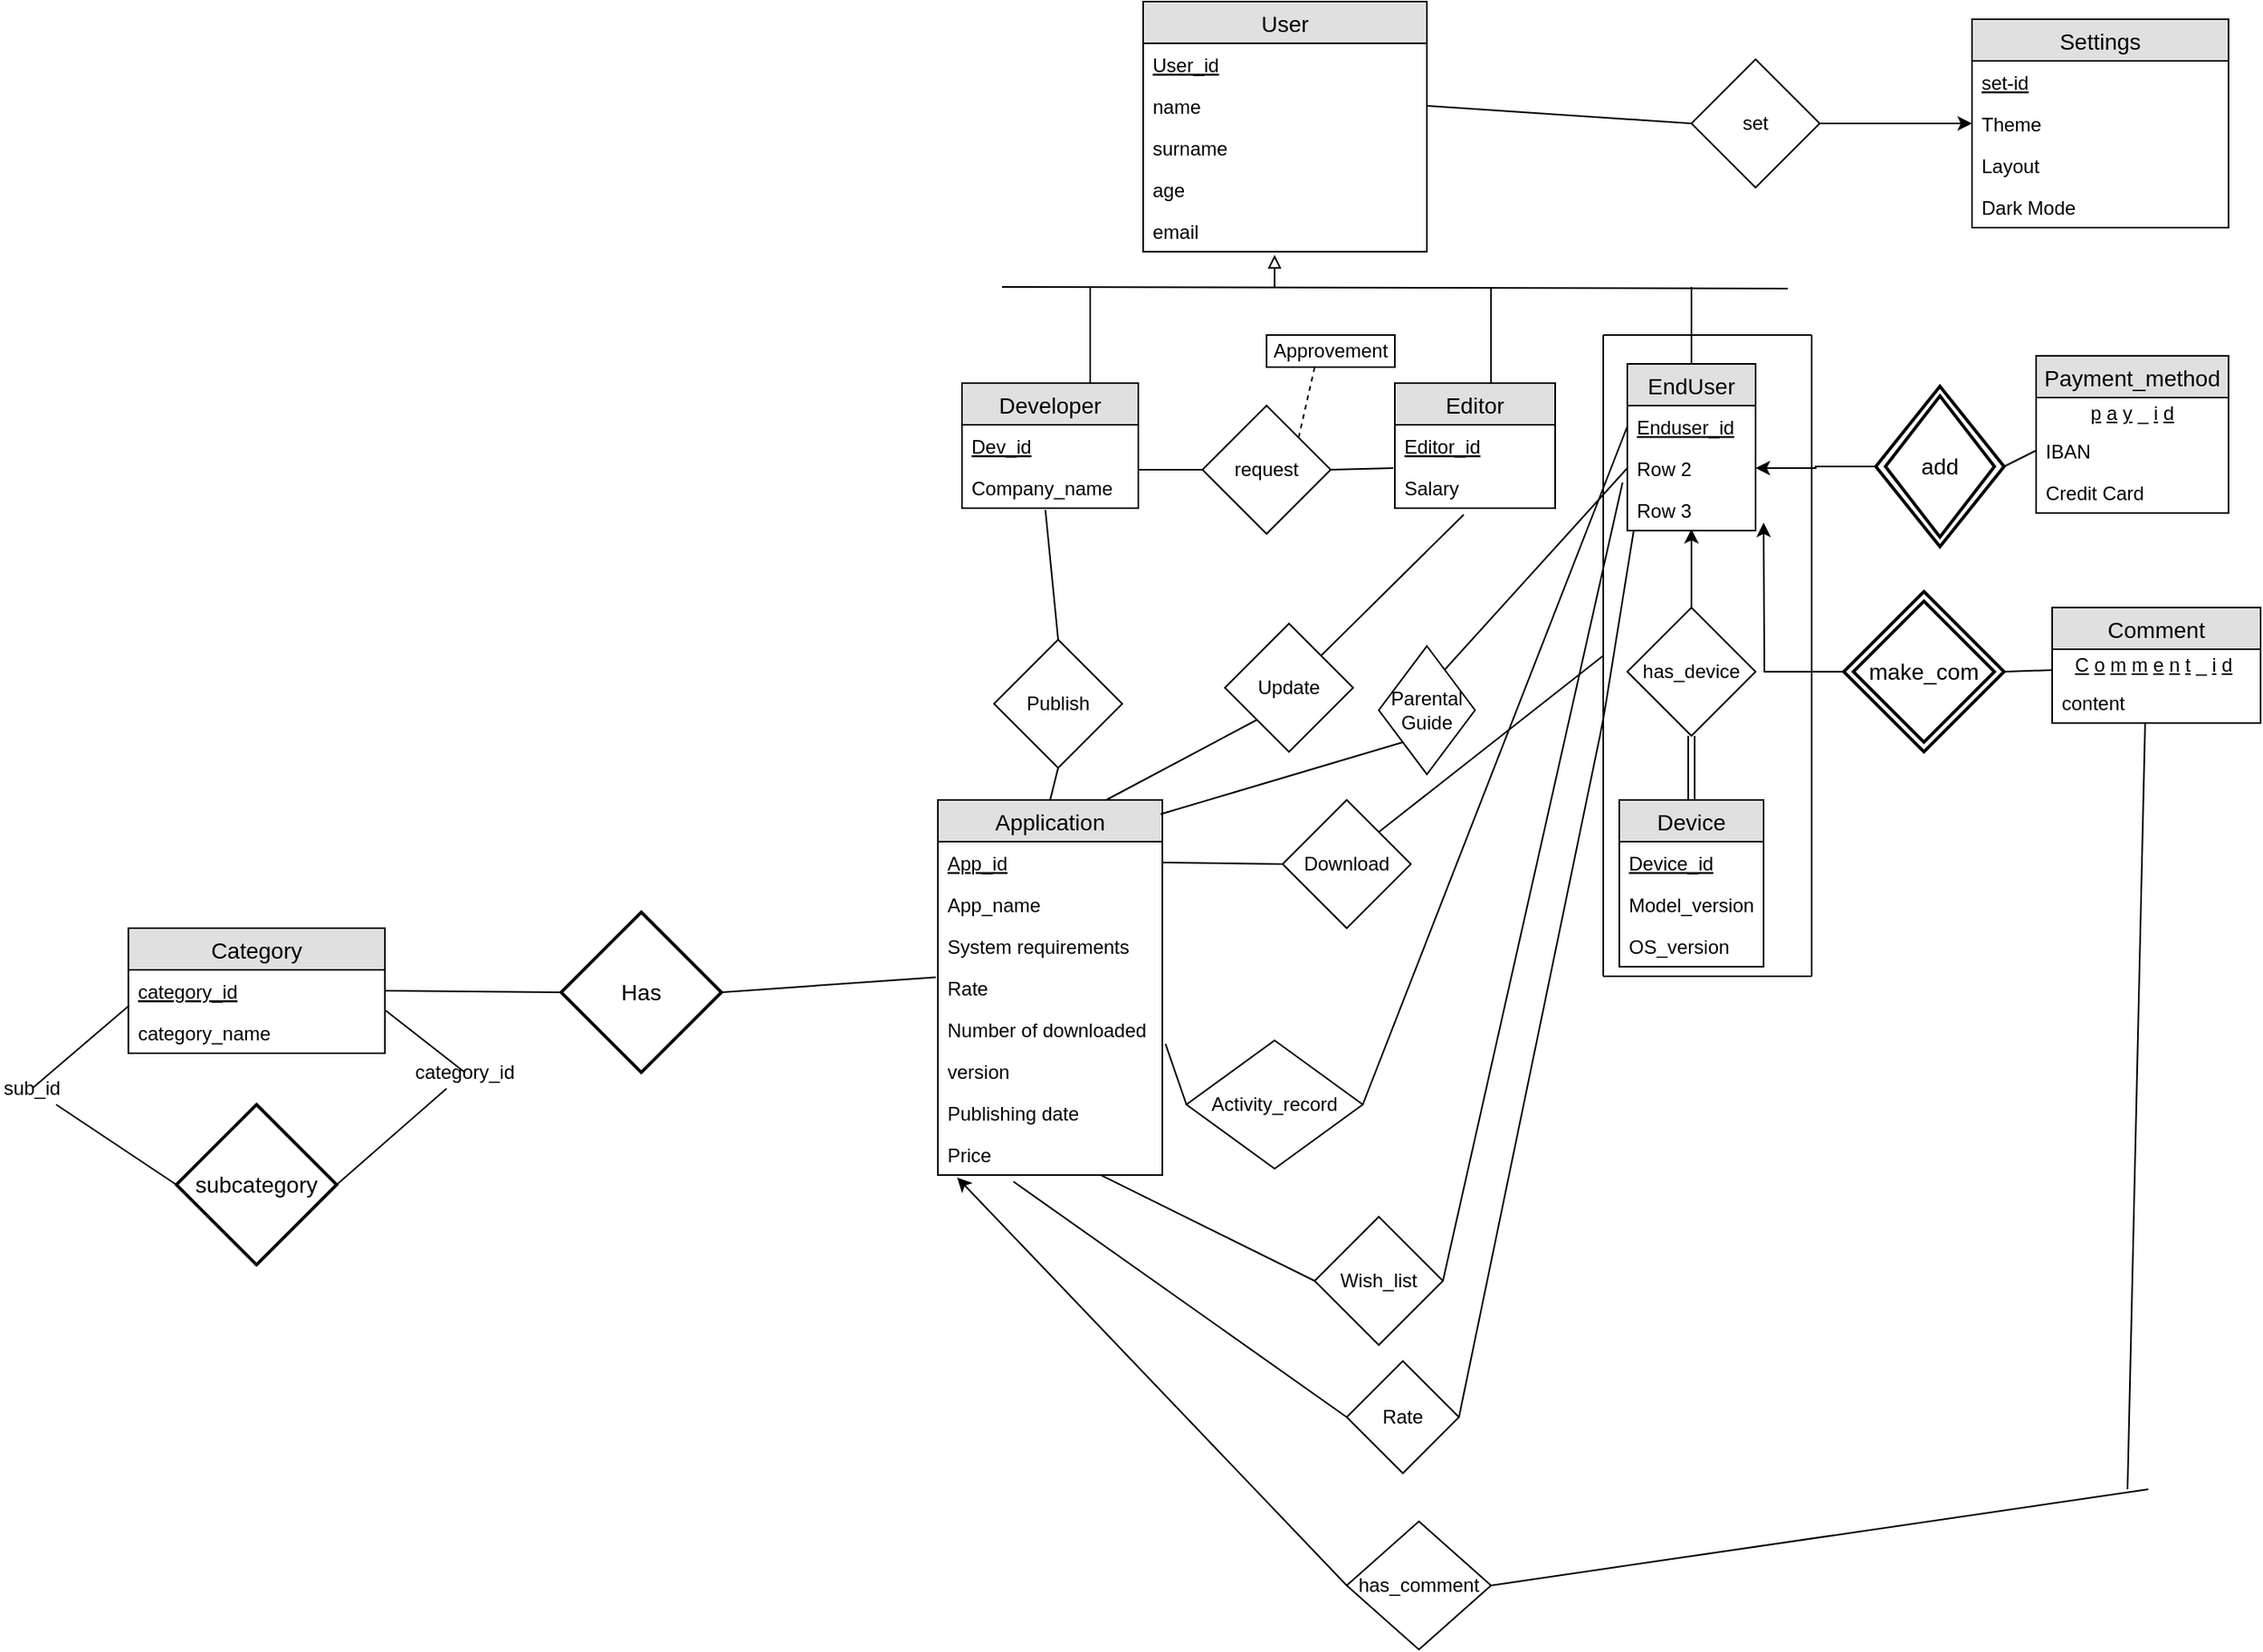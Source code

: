 <mxfile version="12.1.3" type="device" pages="1"><diagram id="Q2hdmKUoS2Ps14CdoK4Z" name="Page-1"><mxGraphModel dx="1789" dy="1694" grid="1" gridSize="10" guides="1" tooltips="1" connect="1" arrows="1" fold="1" page="1" pageScale="1" pageWidth="827" pageHeight="1169" math="0" shadow="0"><root><mxCell id="0"/><mxCell id="1" parent="0"/><mxCell id="pA6uImVti6G3p80KxJh4-6" value="User" style="text;html=1;strokeColor=none;fillColor=none;align=center;verticalAlign=middle;whiteSpace=wrap;rounded=0;" parent="1" vertex="1"><mxGeometry x="220" y="70" width="40" height="20" as="geometry"/></mxCell><mxCell id="pA6uImVti6G3p80KxJh4-11" value="Publish" style="rhombus;whiteSpace=wrap;html=1;" parent="1" vertex="1"><mxGeometry x="50" y="350" width="80" height="80" as="geometry"/></mxCell><mxCell id="pA6uImVti6G3p80KxJh4-71" style="edgeStyle=orthogonalEdgeStyle;rounded=0;orthogonalLoop=1;jettySize=auto;html=1;exitX=0.5;exitY=0;exitDx=0;exitDy=0;entryX=0.5;entryY=0.962;entryDx=0;entryDy=0;entryPerimeter=0;" parent="1" source="pA6uImVti6G3p80KxJh4-18" target="pA6uImVti6G3p80KxJh4-48" edge="1"><mxGeometry relative="1" as="geometry"/></mxCell><mxCell id="pA6uImVti6G3p80KxJh4-18" value="has_device" style="rhombus;whiteSpace=wrap;html=1;" parent="1" vertex="1"><mxGeometry x="445" y="330" width="80" height="80" as="geometry"/></mxCell><mxCell id="pA6uImVti6G3p80KxJh4-20" value="Update" style="rhombus;whiteSpace=wrap;html=1;" parent="1" vertex="1"><mxGeometry x="194" y="340" width="80" height="80" as="geometry"/></mxCell><mxCell id="pA6uImVti6G3p80KxJh4-21" value="" style="endArrow=none;html=1;" parent="1" edge="1"><mxGeometry width="50" height="50" relative="1" as="geometry"><mxPoint x="430" y="560" as="sourcePoint"/><mxPoint x="430" y="160" as="targetPoint"/></mxGeometry></mxCell><mxCell id="pA6uImVti6G3p80KxJh4-22" value="" style="endArrow=none;html=1;" parent="1" edge="1"><mxGeometry width="50" height="50" relative="1" as="geometry"><mxPoint x="430" y="160" as="sourcePoint"/><mxPoint x="560" y="160" as="targetPoint"/></mxGeometry></mxCell><mxCell id="pA6uImVti6G3p80KxJh4-23" value="" style="endArrow=none;html=1;" parent="1" edge="1"><mxGeometry width="50" height="50" relative="1" as="geometry"><mxPoint x="560" y="160" as="sourcePoint"/><mxPoint x="560" y="560" as="targetPoint"/></mxGeometry></mxCell><mxCell id="pA6uImVti6G3p80KxJh4-24" value="" style="endArrow=none;html=1;" parent="1" edge="1"><mxGeometry width="50" height="50" relative="1" as="geometry"><mxPoint x="430" y="560" as="sourcePoint"/><mxPoint x="560" y="560" as="targetPoint"/></mxGeometry></mxCell><mxCell id="pA6uImVti6G3p80KxJh4-89" style="edgeStyle=orthogonalEdgeStyle;rounded=0;orthogonalLoop=1;jettySize=auto;html=1;exitX=0;exitY=0.5;exitDx=0;exitDy=0;entryX=1;entryY=0.5;entryDx=0;entryDy=0;strokeColor=#000000;" parent="1" source="pA6uImVti6G3p80KxJh4-28" target="pA6uImVti6G3p80KxJh4-47" edge="1"><mxGeometry relative="1" as="geometry"/></mxCell><mxCell id="pA6uImVti6G3p80KxJh4-28" value="add" style="rhombus;whiteSpace=wrap;html=1;" parent="1" vertex="1"><mxGeometry x="600" y="202" width="80" height="80" as="geometry"/></mxCell><mxCell id="pA6uImVti6G3p80KxJh4-29" value="Download" style="rhombus;whiteSpace=wrap;html=1;" parent="1" vertex="1"><mxGeometry x="230" y="450" width="80" height="80" as="geometry"/></mxCell><mxCell id="pA6uImVti6G3p80KxJh4-91" style="edgeStyle=orthogonalEdgeStyle;rounded=0;orthogonalLoop=1;jettySize=auto;html=1;exitX=0;exitY=0.5;exitDx=0;exitDy=0;strokeColor=#000000;" parent="1" source="pA6uImVti6G3p80KxJh4-32" edge="1"><mxGeometry relative="1" as="geometry"><mxPoint x="530" y="277" as="targetPoint"/></mxGeometry></mxCell><mxCell id="pA6uImVti6G3p80KxJh4-32" value="make_com" style="rhombus;whiteSpace=wrap;html=1;" parent="1" vertex="1"><mxGeometry x="600" y="330" width="80" height="80" as="geometry"/></mxCell><mxCell id="pA6uImVti6G3p80KxJh4-33" value="User" style="swimlane;fontStyle=0;childLayout=stackLayout;horizontal=1;startSize=26;fillColor=#e0e0e0;horizontalStack=0;resizeParent=1;resizeParentMax=0;resizeLast=0;collapsible=1;marginBottom=0;swimlaneFillColor=#ffffff;align=center;fontSize=14;" parent="1" vertex="1"><mxGeometry x="143" y="-48" width="177" height="156" as="geometry"/></mxCell><mxCell id="pA6uImVti6G3p80KxJh4-34" value="User_id" style="text;strokeColor=none;fillColor=none;spacingLeft=4;spacingRight=4;overflow=hidden;rotatable=0;points=[[0,0.5],[1,0.5]];portConstraint=eastwest;fontSize=12;fontStyle=4" parent="pA6uImVti6G3p80KxJh4-33" vertex="1"><mxGeometry y="26" width="177" height="26" as="geometry"/></mxCell><mxCell id="pA6uImVti6G3p80KxJh4-35" value="name" style="text;strokeColor=none;fillColor=none;spacingLeft=4;spacingRight=4;overflow=hidden;rotatable=0;points=[[0,0.5],[1,0.5]];portConstraint=eastwest;fontSize=12;" parent="pA6uImVti6G3p80KxJh4-33" vertex="1"><mxGeometry y="52" width="177" height="26" as="geometry"/></mxCell><mxCell id="pA6uImVti6G3p80KxJh4-36" value="surname&#10;" style="text;strokeColor=none;fillColor=none;spacingLeft=4;spacingRight=4;overflow=hidden;rotatable=0;points=[[0,0.5],[1,0.5]];portConstraint=eastwest;fontSize=12;" parent="pA6uImVti6G3p80KxJh4-33" vertex="1"><mxGeometry y="78" width="177" height="26" as="geometry"/></mxCell><mxCell id="Wx_9QsLLPKWhqQaAK6DN-22" value="age&#10;" style="text;strokeColor=none;fillColor=none;spacingLeft=4;spacingRight=4;overflow=hidden;rotatable=0;points=[[0,0.5],[1,0.5]];portConstraint=eastwest;fontSize=12;" parent="pA6uImVti6G3p80KxJh4-33" vertex="1"><mxGeometry y="104" width="177" height="26" as="geometry"/></mxCell><mxCell id="Wx_9QsLLPKWhqQaAK6DN-24" value="email&#10;" style="text;strokeColor=none;fillColor=none;spacingLeft=4;spacingRight=4;overflow=hidden;rotatable=0;points=[[0,0.5],[1,0.5]];portConstraint=eastwest;fontSize=12;" parent="pA6uImVti6G3p80KxJh4-33" vertex="1"><mxGeometry y="130" width="177" height="26" as="geometry"/></mxCell><mxCell id="pA6uImVti6G3p80KxJh4-37" value="Developer" style="swimlane;fontStyle=0;childLayout=stackLayout;horizontal=1;startSize=26;fillColor=#e0e0e0;horizontalStack=0;resizeParent=1;resizeParentMax=0;resizeLast=0;collapsible=1;marginBottom=0;swimlaneFillColor=#ffffff;align=center;fontSize=14;" parent="1" vertex="1"><mxGeometry x="30" y="190" width="110" height="78" as="geometry"/></mxCell><mxCell id="pA6uImVti6G3p80KxJh4-38" value="Dev_id" style="text;strokeColor=none;fillColor=none;spacingLeft=4;spacingRight=4;overflow=hidden;rotatable=0;points=[[0,0.5],[1,0.5]];portConstraint=eastwest;fontSize=12;fontStyle=4" parent="pA6uImVti6G3p80KxJh4-37" vertex="1"><mxGeometry y="26" width="110" height="26" as="geometry"/></mxCell><mxCell id="pA6uImVti6G3p80KxJh4-39" value="Company_name" style="text;strokeColor=none;fillColor=none;spacingLeft=4;spacingRight=4;overflow=hidden;rotatable=0;points=[[0,0.5],[1,0.5]];portConstraint=eastwest;fontSize=12;" parent="pA6uImVti6G3p80KxJh4-37" vertex="1"><mxGeometry y="52" width="110" height="26" as="geometry"/></mxCell><mxCell id="pA6uImVti6G3p80KxJh4-41" value="Editor" style="swimlane;fontStyle=0;childLayout=stackLayout;horizontal=1;startSize=26;fillColor=#e0e0e0;horizontalStack=0;resizeParent=1;resizeParentMax=0;resizeLast=0;collapsible=1;marginBottom=0;swimlaneFillColor=#ffffff;align=center;fontSize=14;" parent="1" vertex="1"><mxGeometry x="300" y="190" width="100" height="78" as="geometry"/></mxCell><mxCell id="pA6uImVti6G3p80KxJh4-42" value="Editor_id" style="text;strokeColor=none;fillColor=none;spacingLeft=4;spacingRight=4;overflow=hidden;rotatable=0;points=[[0,0.5],[1,0.5]];portConstraint=eastwest;fontSize=12;fontStyle=4" parent="pA6uImVti6G3p80KxJh4-41" vertex="1"><mxGeometry y="26" width="100" height="26" as="geometry"/></mxCell><mxCell id="pA6uImVti6G3p80KxJh4-43" value="Salary" style="text;strokeColor=none;fillColor=none;spacingLeft=4;spacingRight=4;overflow=hidden;rotatable=0;points=[[0,0.5],[1,0.5]];portConstraint=eastwest;fontSize=12;" parent="pA6uImVti6G3p80KxJh4-41" vertex="1"><mxGeometry y="52" width="100" height="26" as="geometry"/></mxCell><mxCell id="pA6uImVti6G3p80KxJh4-45" value="EndUser" style="swimlane;fontStyle=0;childLayout=stackLayout;horizontal=1;startSize=26;fillColor=#e0e0e0;horizontalStack=0;resizeParent=1;resizeParentMax=0;resizeLast=0;collapsible=1;marginBottom=0;swimlaneFillColor=#ffffff;align=center;fontSize=14;" parent="1" vertex="1"><mxGeometry x="445" y="178" width="80" height="104" as="geometry"/></mxCell><mxCell id="pA6uImVti6G3p80KxJh4-46" value="Enduser_id" style="text;strokeColor=none;fillColor=none;spacingLeft=4;spacingRight=4;overflow=hidden;rotatable=0;points=[[0,0.5],[1,0.5]];portConstraint=eastwest;fontSize=12;fontStyle=4" parent="pA6uImVti6G3p80KxJh4-45" vertex="1"><mxGeometry y="26" width="80" height="26" as="geometry"/></mxCell><mxCell id="pA6uImVti6G3p80KxJh4-47" value="Row 2" style="text;strokeColor=none;fillColor=none;spacingLeft=4;spacingRight=4;overflow=hidden;rotatable=0;points=[[0,0.5],[1,0.5]];portConstraint=eastwest;fontSize=12;" parent="pA6uImVti6G3p80KxJh4-45" vertex="1"><mxGeometry y="52" width="80" height="26" as="geometry"/></mxCell><mxCell id="pA6uImVti6G3p80KxJh4-48" value="Row 3" style="text;strokeColor=none;fillColor=none;spacingLeft=4;spacingRight=4;overflow=hidden;rotatable=0;points=[[0,0.5],[1,0.5]];portConstraint=eastwest;fontSize=12;" parent="pA6uImVti6G3p80KxJh4-45" vertex="1"><mxGeometry y="78" width="80" height="26" as="geometry"/></mxCell><mxCell id="pA6uImVti6G3p80KxJh4-70" style="edgeStyle=orthogonalEdgeStyle;rounded=0;orthogonalLoop=1;jettySize=auto;html=1;exitX=0.5;exitY=0;exitDx=0;exitDy=0;entryX=0.5;entryY=1;entryDx=0;entryDy=0;shape=link;" parent="1" source="pA6uImVti6G3p80KxJh4-49" target="pA6uImVti6G3p80KxJh4-18" edge="1"><mxGeometry relative="1" as="geometry"/></mxCell><mxCell id="pA6uImVti6G3p80KxJh4-49" value="Device" style="swimlane;fontStyle=0;childLayout=stackLayout;horizontal=1;startSize=26;fillColor=#e0e0e0;horizontalStack=0;resizeParent=1;resizeParentMax=0;resizeLast=0;collapsible=1;marginBottom=0;swimlaneFillColor=#ffffff;align=center;fontSize=14;" parent="1" vertex="1"><mxGeometry x="440" y="450" width="90" height="104" as="geometry"/></mxCell><mxCell id="pA6uImVti6G3p80KxJh4-50" value="Device_id" style="text;strokeColor=none;fillColor=none;spacingLeft=4;spacingRight=4;overflow=hidden;rotatable=0;points=[[0,0.5],[1,0.5]];portConstraint=eastwest;fontSize=12;fontStyle=4" parent="pA6uImVti6G3p80KxJh4-49" vertex="1"><mxGeometry y="26" width="90" height="26" as="geometry"/></mxCell><mxCell id="pA6uImVti6G3p80KxJh4-51" value="Model_version" style="text;strokeColor=none;fillColor=none;spacingLeft=4;spacingRight=4;overflow=hidden;rotatable=0;points=[[0,0.5],[1,0.5]];portConstraint=eastwest;fontSize=12;" parent="pA6uImVti6G3p80KxJh4-49" vertex="1"><mxGeometry y="52" width="90" height="26" as="geometry"/></mxCell><mxCell id="pA6uImVti6G3p80KxJh4-52" value="OS_version" style="text;strokeColor=none;fillColor=none;spacingLeft=4;spacingRight=4;overflow=hidden;rotatable=0;points=[[0,0.5],[1,0.5]];portConstraint=eastwest;fontSize=12;" parent="pA6uImVti6G3p80KxJh4-49" vertex="1"><mxGeometry y="78" width="90" height="26" as="geometry"/></mxCell><mxCell id="pA6uImVti6G3p80KxJh4-53" value="Comment" style="swimlane;fontStyle=0;childLayout=stackLayout;horizontal=1;startSize=26;fillColor=#e0e0e0;horizontalStack=0;resizeParent=1;resizeParentMax=0;resizeLast=0;collapsible=1;marginBottom=0;swimlaneFillColor=#ffffff;align=center;fontSize=14;" parent="1" vertex="1"><mxGeometry x="710" y="330" width="130" height="72" as="geometry"/></mxCell><mxCell id="Wx_9QsLLPKWhqQaAK6DN-34" value="&lt;u&gt;C&lt;/u&gt;&amp;nbsp;&lt;u&gt;o&lt;/u&gt;&amp;nbsp;&lt;u&gt;m&lt;/u&gt;&amp;nbsp;&lt;u&gt;m&lt;/u&gt;&amp;nbsp;&lt;u&gt;e&lt;/u&gt;&amp;nbsp;&lt;u&gt;n&lt;/u&gt;&amp;nbsp;&lt;u&gt;t&lt;/u&gt;&amp;nbsp;_ &lt;u&gt;i&lt;/u&gt;&amp;nbsp;&lt;u&gt;d&lt;/u&gt;&amp;nbsp;" style="text;html=1;strokeColor=none;fillColor=none;align=center;verticalAlign=middle;whiteSpace=wrap;rounded=0;" parent="pA6uImVti6G3p80KxJh4-53" vertex="1"><mxGeometry y="26" width="130" height="20" as="geometry"/></mxCell><mxCell id="pA6uImVti6G3p80KxJh4-55" value="content" style="text;strokeColor=none;fillColor=none;spacingLeft=4;spacingRight=4;overflow=hidden;rotatable=0;points=[[0,0.5],[1,0.5]];portConstraint=eastwest;fontSize=12;" parent="pA6uImVti6G3p80KxJh4-53" vertex="1"><mxGeometry y="46" width="130" height="26" as="geometry"/></mxCell><mxCell id="pA6uImVti6G3p80KxJh4-57" value="Payment_method" style="swimlane;fontStyle=0;childLayout=stackLayout;horizontal=1;startSize=26;fillColor=#e0e0e0;horizontalStack=0;resizeParent=1;resizeParentMax=0;resizeLast=0;collapsible=1;marginBottom=0;swimlaneFillColor=#ffffff;align=center;fontSize=14;" parent="1" vertex="1"><mxGeometry x="700" y="173" width="120" height="98" as="geometry"/></mxCell><mxCell id="Wx_9QsLLPKWhqQaAK6DN-35" value="&lt;u&gt;p&lt;/u&gt;&amp;nbsp;&lt;u&gt;a&lt;/u&gt;&amp;nbsp;&lt;u&gt;y&lt;/u&gt;&amp;nbsp;_ &lt;u&gt;i&lt;/u&gt;&amp;nbsp;&lt;u&gt;d&lt;/u&gt;" style="text;html=1;strokeColor=none;fillColor=none;align=center;verticalAlign=middle;whiteSpace=wrap;rounded=0;" parent="pA6uImVti6G3p80KxJh4-57" vertex="1"><mxGeometry y="26" width="120" height="20" as="geometry"/></mxCell><mxCell id="pA6uImVti6G3p80KxJh4-59" value="IBAN" style="text;strokeColor=none;fillColor=none;spacingLeft=4;spacingRight=4;overflow=hidden;rotatable=0;points=[[0,0.5],[1,0.5]];portConstraint=eastwest;fontSize=12;" parent="pA6uImVti6G3p80KxJh4-57" vertex="1"><mxGeometry y="46" width="120" height="26" as="geometry"/></mxCell><mxCell id="pA6uImVti6G3p80KxJh4-60" value="Credit Card" style="text;strokeColor=none;fillColor=none;spacingLeft=4;spacingRight=4;overflow=hidden;rotatable=0;points=[[0,0.5],[1,0.5]];portConstraint=eastwest;fontSize=12;" parent="pA6uImVti6G3p80KxJh4-57" vertex="1"><mxGeometry y="72" width="120" height="26" as="geometry"/></mxCell><mxCell id="pA6uImVti6G3p80KxJh4-61" value="Application" style="swimlane;fontStyle=0;childLayout=stackLayout;horizontal=1;startSize=26;fillColor=#e0e0e0;horizontalStack=0;resizeParent=1;resizeParentMax=0;resizeLast=0;collapsible=1;marginBottom=0;swimlaneFillColor=#ffffff;align=center;fontSize=14;" parent="1" vertex="1"><mxGeometry x="15" y="450" width="140" height="234" as="geometry"/></mxCell><mxCell id="pA6uImVti6G3p80KxJh4-62" value="App_id" style="text;strokeColor=none;fillColor=none;spacingLeft=4;spacingRight=4;overflow=hidden;rotatable=0;points=[[0,0.5],[1,0.5]];portConstraint=eastwest;fontSize=12;fontStyle=4" parent="pA6uImVti6G3p80KxJh4-61" vertex="1"><mxGeometry y="26" width="140" height="26" as="geometry"/></mxCell><mxCell id="pA6uImVti6G3p80KxJh4-63" value="App_name" style="text;strokeColor=none;fillColor=none;spacingLeft=4;spacingRight=4;overflow=hidden;rotatable=0;points=[[0,0.5],[1,0.5]];portConstraint=eastwest;fontSize=12;" parent="pA6uImVti6G3p80KxJh4-61" vertex="1"><mxGeometry y="52" width="140" height="26" as="geometry"/></mxCell><mxCell id="pA6uImVti6G3p80KxJh4-64" value="System requirements" style="text;strokeColor=none;fillColor=none;spacingLeft=4;spacingRight=4;overflow=hidden;rotatable=0;points=[[0,0.5],[1,0.5]];portConstraint=eastwest;fontSize=12;" parent="pA6uImVti6G3p80KxJh4-61" vertex="1"><mxGeometry y="78" width="140" height="26" as="geometry"/></mxCell><mxCell id="Wx_9QsLLPKWhqQaAK6DN-23" value="Rate" style="text;strokeColor=none;fillColor=none;spacingLeft=4;spacingRight=4;overflow=hidden;rotatable=0;points=[[0,0.5],[1,0.5]];portConstraint=eastwest;fontSize=12;" parent="pA6uImVti6G3p80KxJh4-61" vertex="1"><mxGeometry y="104" width="140" height="26" as="geometry"/></mxCell><mxCell id="Wx_9QsLLPKWhqQaAK6DN-25" value="Number of downloaded" style="text;strokeColor=none;fillColor=none;spacingLeft=4;spacingRight=4;overflow=hidden;rotatable=0;points=[[0,0.5],[1,0.5]];portConstraint=eastwest;fontSize=12;" parent="pA6uImVti6G3p80KxJh4-61" vertex="1"><mxGeometry y="130" width="140" height="26" as="geometry"/></mxCell><mxCell id="Wx_9QsLLPKWhqQaAK6DN-29" value="version" style="text;strokeColor=none;fillColor=none;spacingLeft=4;spacingRight=4;overflow=hidden;rotatable=0;points=[[0,0.5],[1,0.5]];portConstraint=eastwest;fontSize=12;" parent="pA6uImVti6G3p80KxJh4-61" vertex="1"><mxGeometry y="156" width="140" height="26" as="geometry"/></mxCell><mxCell id="Wx_9QsLLPKWhqQaAK6DN-30" value="Publishing date" style="text;strokeColor=none;fillColor=none;spacingLeft=4;spacingRight=4;overflow=hidden;rotatable=0;points=[[0,0.5],[1,0.5]];portConstraint=eastwest;fontSize=12;" parent="pA6uImVti6G3p80KxJh4-61" vertex="1"><mxGeometry y="182" width="140" height="26" as="geometry"/></mxCell><mxCell id="Wx_9QsLLPKWhqQaAK6DN-32" value="Price" style="text;strokeColor=none;fillColor=none;spacingLeft=4;spacingRight=4;overflow=hidden;rotatable=0;points=[[0,0.5],[1,0.5]];portConstraint=eastwest;fontSize=12;" parent="pA6uImVti6G3p80KxJh4-61" vertex="1"><mxGeometry y="208" width="140" height="26" as="geometry"/></mxCell><mxCell id="pA6uImVti6G3p80KxJh4-78" style="edgeStyle=orthogonalEdgeStyle;rounded=0;orthogonalLoop=1;jettySize=auto;html=1;exitX=1;exitY=0.5;exitDx=0;exitDy=0;entryX=0.02;entryY=0.077;entryDx=0;entryDy=0;entryPerimeter=0;strokeColor=none;" parent="1" source="pA6uImVti6G3p80KxJh4-72" target="pA6uImVti6G3p80KxJh4-43" edge="1"><mxGeometry relative="1" as="geometry"/></mxCell><mxCell id="pA6uImVti6G3p80KxJh4-72" value="request" style="rhombus;whiteSpace=wrap;html=1;" parent="1" vertex="1"><mxGeometry x="180" y="204" width="80" height="80" as="geometry"/></mxCell><mxCell id="pA6uImVti6G3p80KxJh4-88" style="edgeStyle=orthogonalEdgeStyle;rounded=0;orthogonalLoop=1;jettySize=auto;html=1;exitX=1;exitY=0.5;exitDx=0;exitDy=0;entryX=0;entryY=0.5;entryDx=0;entryDy=0;strokeColor=#000000;" parent="1" source="pA6uImVti6G3p80KxJh4-73" target="pA6uImVti6G3p80KxJh4-76" edge="1"><mxGeometry relative="1" as="geometry"/></mxCell><mxCell id="pA6uImVti6G3p80KxJh4-73" value="set" style="rhombus;whiteSpace=wrap;html=1;" parent="1" vertex="1"><mxGeometry x="485" y="-12" width="80" height="80" as="geometry"/></mxCell><mxCell id="pA6uImVti6G3p80KxJh4-74" value="Settings" style="swimlane;fontStyle=0;childLayout=stackLayout;horizontal=1;startSize=26;fillColor=#e0e0e0;horizontalStack=0;resizeParent=1;resizeParentMax=0;resizeLast=0;collapsible=1;marginBottom=0;swimlaneFillColor=#ffffff;align=center;fontSize=14;" parent="1" vertex="1"><mxGeometry x="660" y="-37" width="160" height="130" as="geometry"/></mxCell><mxCell id="pA6uImVti6G3p80KxJh4-75" value="set-id" style="text;strokeColor=none;fillColor=none;spacingLeft=4;spacingRight=4;overflow=hidden;rotatable=0;points=[[0,0.5],[1,0.5]];portConstraint=eastwest;fontSize=12;fontStyle=4" parent="pA6uImVti6G3p80KxJh4-74" vertex="1"><mxGeometry y="26" width="160" height="26" as="geometry"/></mxCell><mxCell id="pA6uImVti6G3p80KxJh4-76" value="Theme" style="text;strokeColor=none;fillColor=none;spacingLeft=4;spacingRight=4;overflow=hidden;rotatable=0;points=[[0,0.5],[1,0.5]];portConstraint=eastwest;fontSize=12;" parent="pA6uImVti6G3p80KxJh4-74" vertex="1"><mxGeometry y="52" width="160" height="26" as="geometry"/></mxCell><mxCell id="pA6uImVti6G3p80KxJh4-77" value="Layout" style="text;strokeColor=none;fillColor=none;spacingLeft=4;spacingRight=4;overflow=hidden;rotatable=0;points=[[0,0.5],[1,0.5]];portConstraint=eastwest;fontSize=12;" parent="pA6uImVti6G3p80KxJh4-74" vertex="1"><mxGeometry y="78" width="160" height="26" as="geometry"/></mxCell><mxCell id="Wx_9QsLLPKWhqQaAK6DN-31" value="Dark Mode" style="text;strokeColor=none;fillColor=none;spacingLeft=4;spacingRight=4;overflow=hidden;rotatable=0;points=[[0,0.5],[1,0.5]];portConstraint=eastwest;fontSize=12;" parent="pA6uImVti6G3p80KxJh4-74" vertex="1"><mxGeometry y="104" width="160" height="26" as="geometry"/></mxCell><mxCell id="pA6uImVti6G3p80KxJh4-79" value="" style="endArrow=none;html=1;strokeColor=#000000;exitX=1;exitY=0.5;exitDx=0;exitDy=0;entryX=-0.01;entryY=1.038;entryDx=0;entryDy=0;entryPerimeter=0;" parent="1" source="pA6uImVti6G3p80KxJh4-72" target="pA6uImVti6G3p80KxJh4-42" edge="1"><mxGeometry width="50" height="50" relative="1" as="geometry"><mxPoint x="260" y="270" as="sourcePoint"/><mxPoint x="310" y="220" as="targetPoint"/></mxGeometry></mxCell><mxCell id="pA6uImVti6G3p80KxJh4-80" value="" style="endArrow=none;html=1;strokeColor=#000000;entryX=0;entryY=0.5;entryDx=0;entryDy=0;exitX=1;exitY=0.077;exitDx=0;exitDy=0;exitPerimeter=0;" parent="1" source="pA6uImVti6G3p80KxJh4-39" target="pA6uImVti6G3p80KxJh4-72" edge="1"><mxGeometry width="50" height="50" relative="1" as="geometry"><mxPoint x="140" y="260" as="sourcePoint"/><mxPoint x="190" y="210" as="targetPoint"/></mxGeometry></mxCell><mxCell id="pA6uImVti6G3p80KxJh4-81" value="" style="endArrow=none;html=1;strokeColor=#000000;entryX=0;entryY=0.5;entryDx=0;entryDy=0;exitX=1;exitY=0.5;exitDx=0;exitDy=0;" parent="1" source="pA6uImVti6G3p80KxJh4-62" target="pA6uImVti6G3p80KxJh4-29" edge="1"><mxGeometry width="50" height="50" relative="1" as="geometry"><mxPoint x="170" y="520" as="sourcePoint"/><mxPoint x="220" y="470" as="targetPoint"/></mxGeometry></mxCell><mxCell id="pA6uImVti6G3p80KxJh4-82" value="" style="endArrow=none;html=1;strokeColor=#000000;exitX=1;exitY=0;exitDx=0;exitDy=0;" parent="1" source="pA6uImVti6G3p80KxJh4-29" edge="1"><mxGeometry width="50" height="50" relative="1" as="geometry"><mxPoint x="330" y="470" as="sourcePoint"/><mxPoint x="430" y="360" as="targetPoint"/></mxGeometry></mxCell><mxCell id="pA6uImVti6G3p80KxJh4-83" value="" style="endArrow=none;html=1;strokeColor=#000000;exitX=0.75;exitY=0;exitDx=0;exitDy=0;entryX=0;entryY=1;entryDx=0;entryDy=0;" parent="1" source="pA6uImVti6G3p80KxJh4-61" target="pA6uImVti6G3p80KxJh4-20" edge="1"><mxGeometry width="50" height="50" relative="1" as="geometry"><mxPoint x="160" y="460" as="sourcePoint"/><mxPoint x="210" y="410" as="targetPoint"/></mxGeometry></mxCell><mxCell id="pA6uImVti6G3p80KxJh4-84" value="" style="endArrow=none;html=1;strokeColor=#000000;entryX=0.43;entryY=1.154;entryDx=0;entryDy=0;entryPerimeter=0;exitX=1;exitY=0;exitDx=0;exitDy=0;" parent="1" source="pA6uImVti6G3p80KxJh4-20" target="pA6uImVti6G3p80KxJh4-43" edge="1"><mxGeometry width="50" height="50" relative="1" as="geometry"><mxPoint x="270" y="360" as="sourcePoint"/><mxPoint x="347" y="298.004" as="targetPoint"/></mxGeometry></mxCell><mxCell id="pA6uImVti6G3p80KxJh4-85" value="" style="endArrow=none;html=1;strokeColor=#000000;entryX=0.473;entryY=1.038;entryDx=0;entryDy=0;entryPerimeter=0;" parent="1" target="pA6uImVti6G3p80KxJh4-39" edge="1"><mxGeometry width="50" height="50" relative="1" as="geometry"><mxPoint x="90" y="350" as="sourcePoint"/><mxPoint x="87.97" y="293.012" as="targetPoint"/></mxGeometry></mxCell><mxCell id="pA6uImVti6G3p80KxJh4-86" value="" style="endArrow=none;html=1;strokeColor=#000000;entryX=0.5;entryY=1;entryDx=0;entryDy=0;exitX=0.5;exitY=0;exitDx=0;exitDy=0;" parent="1" source="pA6uImVti6G3p80KxJh4-61" target="pA6uImVti6G3p80KxJh4-11" edge="1"><mxGeometry width="50" height="50" relative="1" as="geometry"><mxPoint x="90" y="470" as="sourcePoint"/><mxPoint x="80" y="420" as="targetPoint"/></mxGeometry></mxCell><mxCell id="pA6uImVti6G3p80KxJh4-87" value="" style="endArrow=none;html=1;strokeColor=#000000;exitX=1;exitY=0.5;exitDx=0;exitDy=0;entryX=0;entryY=0.5;entryDx=0;entryDy=0;" parent="1" source="pA6uImVti6G3p80KxJh4-35" target="pA6uImVti6G3p80KxJh4-73" edge="1"><mxGeometry width="50" height="50" relative="1" as="geometry"><mxPoint x="340" y="130" as="sourcePoint"/><mxPoint x="390" y="80" as="targetPoint"/></mxGeometry></mxCell><mxCell id="pA6uImVti6G3p80KxJh4-90" value="" style="endArrow=none;html=1;strokeColor=#000000;exitX=1;exitY=0.5;exitDx=0;exitDy=0;entryX=0;entryY=0.5;entryDx=0;entryDy=0;" parent="1" source="pA6uImVti6G3p80KxJh4-28" target="pA6uImVti6G3p80KxJh4-59" edge="1"><mxGeometry width="50" height="50" relative="1" as="geometry"><mxPoint x="660" y="210" as="sourcePoint"/><mxPoint x="710" y="160" as="targetPoint"/></mxGeometry></mxCell><mxCell id="pA6uImVti6G3p80KxJh4-92" value="" style="endArrow=none;html=1;strokeColor=#000000;exitX=1;exitY=0.5;exitDx=0;exitDy=0;entryX=0;entryY=0.5;entryDx=0;entryDy=0;" parent="1" source="pA6uImVti6G3p80KxJh4-32" edge="1"><mxGeometry width="50" height="50" relative="1" as="geometry"><mxPoint x="650" y="470" as="sourcePoint"/><mxPoint x="710" y="369" as="targetPoint"/></mxGeometry></mxCell><mxCell id="pA6uImVti6G3p80KxJh4-93" value="" style="endArrow=none;html=1;strokeColor=#000000;" parent="1" edge="1"><mxGeometry width="50" height="50" relative="1" as="geometry"><mxPoint x="55" y="130" as="sourcePoint"/><mxPoint x="545" y="131" as="targetPoint"/></mxGeometry></mxCell><mxCell id="pA6uImVti6G3p80KxJh4-94" value="" style="endArrow=none;html=1;strokeColor=#000000;" parent="1" edge="1"><mxGeometry width="50" height="50" relative="1" as="geometry"><mxPoint x="110" y="190" as="sourcePoint"/><mxPoint x="110" y="130" as="targetPoint"/></mxGeometry></mxCell><mxCell id="pA6uImVti6G3p80KxJh4-95" value="" style="endArrow=none;html=1;strokeColor=#000000;exitX=0.6;exitY=0;exitDx=0;exitDy=0;exitPerimeter=0;" parent="1" source="pA6uImVti6G3p80KxJh4-41" edge="1"><mxGeometry width="50" height="50" relative="1" as="geometry"><mxPoint x="330" y="190" as="sourcePoint"/><mxPoint x="360" y="130" as="targetPoint"/></mxGeometry></mxCell><mxCell id="pA6uImVti6G3p80KxJh4-96" value="" style="endArrow=none;html=1;strokeColor=#000000;exitX=0.5;exitY=0;exitDx=0;exitDy=0;" parent="1" source="pA6uImVti6G3p80KxJh4-45" edge="1"><mxGeometry width="50" height="50" relative="1" as="geometry"><mxPoint x="460" y="180" as="sourcePoint"/><mxPoint x="485" y="130" as="targetPoint"/></mxGeometry></mxCell><mxCell id="pA6uImVti6G3p80KxJh4-97" value="" style="endArrow=block;html=1;strokeColor=#000000;endFill=0;" parent="1" edge="1"><mxGeometry width="50" height="50" relative="1" as="geometry"><mxPoint x="225" y="130" as="sourcePoint"/><mxPoint x="225" y="110" as="targetPoint"/></mxGeometry></mxCell><mxCell id="pA6uImVti6G3p80KxJh4-98" value="" style="endArrow=none;dashed=1;html=1;strokeColor=#000000;exitX=1;exitY=0;exitDx=0;exitDy=0;" parent="1" source="pA6uImVti6G3p80KxJh4-72" edge="1"><mxGeometry width="50" height="50" relative="1" as="geometry"><mxPoint x="230" y="230" as="sourcePoint"/><mxPoint x="250" y="180" as="targetPoint"/></mxGeometry></mxCell><mxCell id="pA6uImVti6G3p80KxJh4-99" value="Approvement" style="rounded=0;whiteSpace=wrap;html=1;" parent="1" vertex="1"><mxGeometry x="220" y="160" width="80" height="20" as="geometry"/></mxCell><mxCell id="pA6uImVti6G3p80KxJh4-100" value="" style="endArrow=none;html=1;strokeColor=#000000;entryX=0;entryY=0.5;entryDx=0;entryDy=0;exitX=1;exitY=0.5;exitDx=0;exitDy=0;" parent="1" source="pA6uImVti6G3p80KxJh4-101" target="pA6uImVti6G3p80KxJh4-46" edge="1"><mxGeometry width="50" height="50" relative="1" as="geometry"><mxPoint x="320" y="630" as="sourcePoint"/><mxPoint x="370" y="580" as="targetPoint"/></mxGeometry></mxCell><mxCell id="pA6uImVti6G3p80KxJh4-101" value="Activity_record" style="rhombus;whiteSpace=wrap;html=1;" parent="1" vertex="1"><mxGeometry x="170" y="600" width="110" height="80" as="geometry"/></mxCell><mxCell id="pA6uImVti6G3p80KxJh4-102" value="" style="endArrow=none;html=1;strokeColor=#000000;exitX=0;exitY=0.5;exitDx=0;exitDy=0;entryX=1.014;entryY=-0.147;entryDx=0;entryDy=0;entryPerimeter=0;" parent="1" source="pA6uImVti6G3p80KxJh4-101" target="Wx_9QsLLPKWhqQaAK6DN-29" edge="1"><mxGeometry width="50" height="50" relative="1" as="geometry"><mxPoint x="50" y="670" as="sourcePoint"/><mxPoint x="100" y="620" as="targetPoint"/></mxGeometry></mxCell><mxCell id="pA6uImVti6G3p80KxJh4-103" value="Wish_list" style="rhombus;whiteSpace=wrap;html=1;" parent="1" vertex="1"><mxGeometry x="250" y="710" width="80" height="80" as="geometry"/></mxCell><mxCell id="pA6uImVti6G3p80KxJh4-104" value="" style="endArrow=none;html=1;strokeColor=#000000;entryX=-0.037;entryY=-0.154;entryDx=0;entryDy=0;entryPerimeter=0;exitX=1;exitY=0.5;exitDx=0;exitDy=0;" parent="1" source="pA6uImVti6G3p80KxJh4-103" target="pA6uImVti6G3p80KxJh4-48" edge="1"><mxGeometry width="50" height="50" relative="1" as="geometry"><mxPoint x="370" y="630" as="sourcePoint"/><mxPoint x="420" y="580" as="targetPoint"/></mxGeometry></mxCell><mxCell id="pA6uImVti6G3p80KxJh4-105" value="" style="endArrow=none;html=1;strokeColor=#000000;entryX=0.723;entryY=0.994;entryDx=0;entryDy=0;entryPerimeter=0;" parent="1" target="Wx_9QsLLPKWhqQaAK6DN-32" edge="1"><mxGeometry width="50" height="50" relative="1" as="geometry"><mxPoint x="250" y="750" as="sourcePoint"/><mxPoint x="70" y="610" as="targetPoint"/></mxGeometry></mxCell><mxCell id="-tX5336vR25UNLXPteSp-1" value="" style="endArrow=none;html=1;entryX=0.446;entryY=1;entryDx=0;entryDy=0;entryPerimeter=0;" parent="1" target="pA6uImVti6G3p80KxJh4-55" edge="1"><mxGeometry width="50" height="50" relative="1" as="geometry"><mxPoint x="757" y="880" as="sourcePoint"/><mxPoint x="771.1" y="428.988" as="targetPoint"/></mxGeometry></mxCell><mxCell id="-tX5336vR25UNLXPteSp-2" value="" style="endArrow=none;html=1;exitX=1;exitY=0.5;exitDx=0;exitDy=0;" parent="1" source="-tX5336vR25UNLXPteSp-7" edge="1"><mxGeometry width="50" height="50" relative="1" as="geometry"><mxPoint x="60" y="880" as="sourcePoint"/><mxPoint x="770" y="880" as="targetPoint"/></mxGeometry></mxCell><mxCell id="-tX5336vR25UNLXPteSp-3" value="" style="endArrow=classic;html=1;entryX=0.086;entryY=1.058;entryDx=0;entryDy=0;entryPerimeter=0;" parent="1" target="Wx_9QsLLPKWhqQaAK6DN-32" edge="1"><mxGeometry width="50" height="50" relative="1" as="geometry"><mxPoint x="270" y="940" as="sourcePoint"/><mxPoint x="80" y="640" as="targetPoint"/></mxGeometry></mxCell><mxCell id="-tX5336vR25UNLXPteSp-4" value="" style="endArrow=none;html=1;entryX=0.05;entryY=1;entryDx=0;entryDy=0;entryPerimeter=0;exitX=1;exitY=0.5;exitDx=0;exitDy=0;" parent="1" source="-tX5336vR25UNLXPteSp-5" target="pA6uImVti6G3p80KxJh4-48" edge="1"><mxGeometry width="50" height="50" relative="1" as="geometry"><mxPoint x="360" y="830" as="sourcePoint"/><mxPoint x="450" y="610" as="targetPoint"/><Array as="points"><mxPoint x="430" y="400"/></Array></mxGeometry></mxCell><mxCell id="-tX5336vR25UNLXPteSp-5" value="Rate" style="rhombus;whiteSpace=wrap;html=1;" parent="1" vertex="1"><mxGeometry x="270" y="800" width="70" height="70" as="geometry"/></mxCell><mxCell id="-tX5336vR25UNLXPteSp-6" value="" style="endArrow=none;html=1;entryX=0.336;entryY=1.154;entryDx=0;entryDy=0;entryPerimeter=0;exitX=0;exitY=0.5;exitDx=0;exitDy=0;" parent="1" source="-tX5336vR25UNLXPteSp-5" target="Wx_9QsLLPKWhqQaAK6DN-32" edge="1"><mxGeometry width="50" height="50" relative="1" as="geometry"><mxPoint x="90" y="750" as="sourcePoint"/><mxPoint x="140" y="700" as="targetPoint"/></mxGeometry></mxCell><mxCell id="-tX5336vR25UNLXPteSp-7" value="has_comment" style="rhombus;whiteSpace=wrap;html=1;" parent="1" vertex="1"><mxGeometry x="270" y="900" width="90" height="80" as="geometry"/></mxCell><mxCell id="Wx_9QsLLPKWhqQaAK6DN-16" value="" style="endArrow=none;html=1;entryX=0;entryY=0.5;entryDx=0;entryDy=0;" parent="1" target="pA6uImVti6G3p80KxJh4-47" edge="1"><mxGeometry width="50" height="50" relative="1" as="geometry"><mxPoint x="330" y="370" as="sourcePoint"/><mxPoint x="380" y="320" as="targetPoint"/></mxGeometry></mxCell><mxCell id="Wx_9QsLLPKWhqQaAK6DN-17" value="Parental&lt;br&gt;Guide" style="rhombus;whiteSpace=wrap;html=1;" parent="1" vertex="1"><mxGeometry x="290" y="354" width="60" height="80" as="geometry"/></mxCell><mxCell id="Wx_9QsLLPKWhqQaAK6DN-18" value="" style="endArrow=none;html=1;exitX=0.992;exitY=0.038;exitDx=0;exitDy=0;exitPerimeter=0;entryX=0;entryY=1;entryDx=0;entryDy=0;" parent="1" source="pA6uImVti6G3p80KxJh4-61" target="Wx_9QsLLPKWhqQaAK6DN-17" edge="1"><mxGeometry width="50" height="50" relative="1" as="geometry"><mxPoint x="190" y="480" as="sourcePoint"/><mxPoint x="240" y="430" as="targetPoint"/></mxGeometry></mxCell><mxCell id="Wx_9QsLLPKWhqQaAK6DN-19" value="add" style="shape=rhombus;double=1;strokeWidth=2;fontSize=17;perimeter=rhombusPerimeter;whiteSpace=wrap;html=1;align=center;fontSize=14;" parent="1" vertex="1"><mxGeometry x="600" y="192" width="80" height="100" as="geometry"/></mxCell><mxCell id="Wx_9QsLLPKWhqQaAK6DN-20" value="make_com" style="shape=rhombus;double=1;strokeWidth=2;fontSize=17;perimeter=rhombusPerimeter;whiteSpace=wrap;html=1;align=center;fontSize=14;" parent="1" vertex="1"><mxGeometry x="580" y="320" width="100" height="100" as="geometry"/></mxCell><mxCell id="kYbVIQCUUzUeifFQpGmp-1" value="Category" style="swimlane;fontStyle=0;childLayout=stackLayout;horizontal=1;startSize=26;fillColor=#e0e0e0;horizontalStack=0;resizeParent=1;resizeParentMax=0;resizeLast=0;collapsible=1;marginBottom=0;swimlaneFillColor=#ffffff;align=center;fontSize=14;" vertex="1" parent="1"><mxGeometry x="-489.9" y="530" width="160" height="78" as="geometry"/></mxCell><mxCell id="kYbVIQCUUzUeifFQpGmp-2" value="category_id" style="text;strokeColor=none;fillColor=none;spacingLeft=4;spacingRight=4;overflow=hidden;rotatable=0;points=[[0,0.5],[1,0.5]];portConstraint=eastwest;fontSize=12;fontStyle=4" vertex="1" parent="kYbVIQCUUzUeifFQpGmp-1"><mxGeometry y="26" width="160" height="26" as="geometry"/></mxCell><mxCell id="kYbVIQCUUzUeifFQpGmp-3" value="category_name" style="text;strokeColor=none;fillColor=none;spacingLeft=4;spacingRight=4;overflow=hidden;rotatable=0;points=[[0,0.5],[1,0.5]];portConstraint=eastwest;fontSize=12;" vertex="1" parent="kYbVIQCUUzUeifFQpGmp-1"><mxGeometry y="52" width="160" height="26" as="geometry"/></mxCell><mxCell id="kYbVIQCUUzUeifFQpGmp-5" value="" style="endArrow=none;html=1;entryX=-0.009;entryY=0.254;entryDx=0;entryDy=0;entryPerimeter=0;exitX=1;exitY=0.5;exitDx=0;exitDy=0;" edge="1" parent="1" source="kYbVIQCUUzUeifFQpGmp-6" target="Wx_9QsLLPKWhqQaAK6DN-23"><mxGeometry width="50" height="50" relative="1" as="geometry"><mxPoint x="-120" y="561" as="sourcePoint"/><mxPoint x="-170" y="540" as="targetPoint"/></mxGeometry></mxCell><mxCell id="kYbVIQCUUzUeifFQpGmp-6" value="Has" style="shape=rhombus;strokeWidth=2;fontSize=17;perimeter=rhombusPerimeter;whiteSpace=wrap;html=1;align=center;fontSize=14;" vertex="1" parent="1"><mxGeometry x="-220" y="520" width="100" height="100" as="geometry"/></mxCell><mxCell id="kYbVIQCUUzUeifFQpGmp-7" value="" style="endArrow=none;html=1;entryX=0;entryY=0.5;entryDx=0;entryDy=0;exitX=1;exitY=0.5;exitDx=0;exitDy=0;" edge="1" parent="1" source="kYbVIQCUUzUeifFQpGmp-2" target="kYbVIQCUUzUeifFQpGmp-6"><mxGeometry width="50" height="50" relative="1" as="geometry"><mxPoint x="-230" y="520" as="sourcePoint"/><mxPoint x="-180" y="470" as="targetPoint"/></mxGeometry></mxCell><mxCell id="kYbVIQCUUzUeifFQpGmp-9" value="" style="endArrow=none;html=1;entryX=0.003;entryY=-0.146;entryDx=0;entryDy=0;entryPerimeter=0;" edge="1" parent="1" target="kYbVIQCUUzUeifFQpGmp-3"><mxGeometry width="50" height="50" relative="1" as="geometry"><mxPoint x="-550" y="630" as="sourcePoint"/><mxPoint x="-540" y="580" as="targetPoint"/></mxGeometry></mxCell><mxCell id="kYbVIQCUUzUeifFQpGmp-10" value="" style="endArrow=none;html=1;entryX=0;entryY=0.5;entryDx=0;entryDy=0;" edge="1" parent="1" source="kYbVIQCUUzUeifFQpGmp-14" target="kYbVIQCUUzUeifFQpGmp-11"><mxGeometry width="50" height="50" relative="1" as="geometry"><mxPoint x="-550" y="630" as="sourcePoint"/><mxPoint x="-490" y="680" as="targetPoint"/></mxGeometry></mxCell><mxCell id="kYbVIQCUUzUeifFQpGmp-11" value="subcategory" style="shape=rhombus;strokeWidth=2;fontSize=17;perimeter=rhombusPerimeter;whiteSpace=wrap;html=1;align=center;fontSize=14;" vertex="1" parent="1"><mxGeometry x="-460" y="640" width="100" height="100" as="geometry"/></mxCell><mxCell id="kYbVIQCUUzUeifFQpGmp-12" value="" style="endArrow=none;html=1;exitX=1;exitY=0.5;exitDx=0;exitDy=0;" edge="1" parent="1" source="kYbVIQCUUzUeifFQpGmp-11" target="kYbVIQCUUzUeifFQpGmp-15"><mxGeometry width="50" height="50" relative="1" as="geometry"><mxPoint x="-320" y="710" as="sourcePoint"/><mxPoint x="-280" y="620" as="targetPoint"/></mxGeometry></mxCell><mxCell id="kYbVIQCUUzUeifFQpGmp-13" value="" style="endArrow=none;html=1;exitX=1.003;exitY=-0.023;exitDx=0;exitDy=0;exitPerimeter=0;" edge="1" parent="1" source="kYbVIQCUUzUeifFQpGmp-3"><mxGeometry width="50" height="50" relative="1" as="geometry"><mxPoint x="-260" y="730" as="sourcePoint"/><mxPoint x="-280" y="620" as="targetPoint"/></mxGeometry></mxCell><mxCell id="kYbVIQCUUzUeifFQpGmp-14" value="sub_id" style="text;html=1;strokeColor=none;fillColor=none;align=center;verticalAlign=middle;whiteSpace=wrap;rounded=0;" vertex="1" parent="1"><mxGeometry x="-570" y="620" width="40" height="20" as="geometry"/></mxCell><mxCell id="kYbVIQCUUzUeifFQpGmp-15" value="category_id" style="text;html=1;strokeColor=none;fillColor=none;align=center;verticalAlign=middle;whiteSpace=wrap;rounded=0;" vertex="1" parent="1"><mxGeometry x="-300" y="610" width="40" height="20" as="geometry"/></mxCell></root></mxGraphModel></diagram></mxfile>